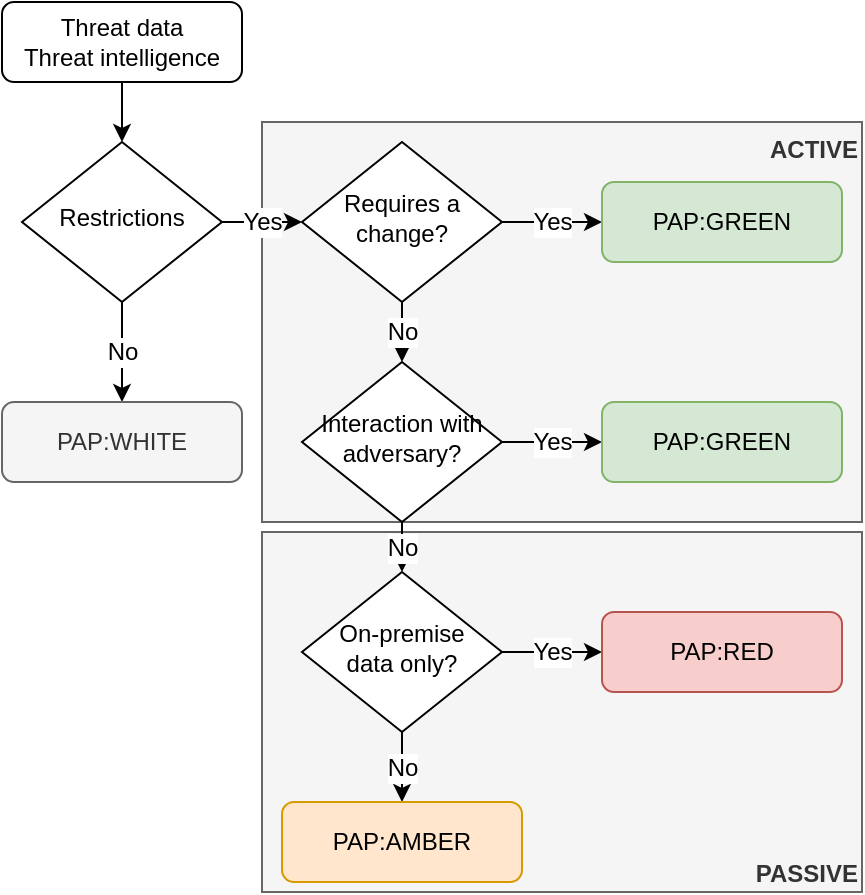 <mxfile version="13.9.9" type="device"><diagram id="C5RBs43oDa-KdzZeNtuy" name="Page-1"><mxGraphModel dx="1042" dy="701" grid="1" gridSize="10" guides="1" tooltips="1" connect="1" arrows="1" fold="1" page="1" pageScale="1" pageWidth="827" pageHeight="1169" math="0" shadow="0"><root><mxCell id="WIyWlLk6GJQsqaUBKTNV-0"/><mxCell id="WIyWlLk6GJQsqaUBKTNV-1" parent="WIyWlLk6GJQsqaUBKTNV-0"/><mxCell id="EYtopWCXMSCDdsDf5Cbt-3" value="PASSIVE" style="rounded=0;whiteSpace=wrap;html=1;align=right;horizontal=1;verticalAlign=bottom;fontStyle=1;fillColor=#f5f5f5;strokeColor=#666666;fontColor=#333333;" vertex="1" parent="WIyWlLk6GJQsqaUBKTNV-1"><mxGeometry x="150" y="365" width="300" height="180" as="geometry"/></mxCell><mxCell id="EYtopWCXMSCDdsDf5Cbt-2" value="ACTIVE" style="rounded=0;whiteSpace=wrap;html=1;align=right;horizontal=1;verticalAlign=top;fontStyle=1;fillColor=#f5f5f5;strokeColor=#666666;fontColor=#333333;" vertex="1" parent="WIyWlLk6GJQsqaUBKTNV-1"><mxGeometry x="150" y="160" width="300" height="200" as="geometry"/></mxCell><mxCell id="EYtopWCXMSCDdsDf5Cbt-8" value="Yes" style="edgeStyle=orthogonalEdgeStyle;rounded=0;orthogonalLoop=1;jettySize=auto;html=1;fontSize=12;" edge="1" parent="WIyWlLk6GJQsqaUBKTNV-1" source="WIyWlLk6GJQsqaUBKTNV-6" target="WIyWlLk6GJQsqaUBKTNV-7"><mxGeometry relative="1" as="geometry"/></mxCell><mxCell id="EYtopWCXMSCDdsDf5Cbt-12" value="No" style="edgeStyle=orthogonalEdgeStyle;rounded=0;orthogonalLoop=1;jettySize=auto;html=1;fontSize=12;" edge="1" parent="WIyWlLk6GJQsqaUBKTNV-1" source="WIyWlLk6GJQsqaUBKTNV-6" target="EYtopWCXMSCDdsDf5Cbt-4"><mxGeometry relative="1" as="geometry"/></mxCell><mxCell id="WIyWlLk6GJQsqaUBKTNV-6" value="Requires a &lt;br style=&quot;font-size: 12px;&quot;&gt;change?" style="rhombus;whiteSpace=wrap;html=1;shadow=0;fontFamily=Helvetica;fontSize=12;align=center;strokeWidth=1;spacing=6;spacingTop=-4;" parent="WIyWlLk6GJQsqaUBKTNV-1" vertex="1"><mxGeometry x="170" y="170" width="100" height="80" as="geometry"/></mxCell><mxCell id="WIyWlLk6GJQsqaUBKTNV-7" value="PAP:GREEN" style="rounded=1;whiteSpace=wrap;html=1;fontSize=12;glass=0;strokeWidth=1;shadow=0;fillColor=#d5e8d4;strokeColor=#82b366;" parent="WIyWlLk6GJQsqaUBKTNV-1" vertex="1"><mxGeometry x="320" y="190" width="120" height="40" as="geometry"/></mxCell><mxCell id="EYtopWCXMSCDdsDf5Cbt-17" value="Yes" style="edgeStyle=orthogonalEdgeStyle;rounded=0;orthogonalLoop=1;jettySize=auto;html=1;fontSize=12;" edge="1" parent="WIyWlLk6GJQsqaUBKTNV-1" source="WIyWlLk6GJQsqaUBKTNV-10" target="WIyWlLk6GJQsqaUBKTNV-12"><mxGeometry relative="1" as="geometry"/></mxCell><mxCell id="EYtopWCXMSCDdsDf5Cbt-18" value="No" style="edgeStyle=orthogonalEdgeStyle;rounded=0;orthogonalLoop=1;jettySize=auto;html=1;fontSize=12;" edge="1" parent="WIyWlLk6GJQsqaUBKTNV-1" source="WIyWlLk6GJQsqaUBKTNV-10" target="WIyWlLk6GJQsqaUBKTNV-11"><mxGeometry relative="1" as="geometry"/></mxCell><mxCell id="WIyWlLk6GJQsqaUBKTNV-10" value="On-premise &lt;br style=&quot;font-size: 12px;&quot;&gt;data only?" style="rhombus;whiteSpace=wrap;html=1;shadow=0;fontFamily=Helvetica;fontSize=12;align=center;strokeWidth=1;spacing=6;spacingTop=-4;" parent="WIyWlLk6GJQsqaUBKTNV-1" vertex="1"><mxGeometry x="170" y="385" width="100" height="80" as="geometry"/></mxCell><mxCell id="WIyWlLk6GJQsqaUBKTNV-11" value="PAP:AMBER" style="rounded=1;whiteSpace=wrap;html=1;fontSize=12;glass=0;strokeWidth=1;shadow=0;fillColor=#ffe6cc;strokeColor=#d79b00;" parent="WIyWlLk6GJQsqaUBKTNV-1" vertex="1"><mxGeometry x="160" y="500" width="120" height="40" as="geometry"/></mxCell><mxCell id="WIyWlLk6GJQsqaUBKTNV-12" value="PAP:RED" style="rounded=1;whiteSpace=wrap;html=1;fontSize=12;glass=0;strokeWidth=1;shadow=0;fillColor=#f8cecc;strokeColor=#b85450;" parent="WIyWlLk6GJQsqaUBKTNV-1" vertex="1"><mxGeometry x="320" y="405" width="120" height="40" as="geometry"/></mxCell><mxCell id="EYtopWCXMSCDdsDf5Cbt-7" value="Yes" style="edgeStyle=orthogonalEdgeStyle;rounded=0;orthogonalLoop=1;jettySize=auto;html=1;fontSize=12;" edge="1" parent="WIyWlLk6GJQsqaUBKTNV-1" source="EYtopWCXMSCDdsDf5Cbt-4" target="EYtopWCXMSCDdsDf5Cbt-6"><mxGeometry relative="1" as="geometry"/></mxCell><mxCell id="EYtopWCXMSCDdsDf5Cbt-13" value="No" style="edgeStyle=orthogonalEdgeStyle;rounded=0;orthogonalLoop=1;jettySize=auto;html=1;fontSize=12;" edge="1" parent="WIyWlLk6GJQsqaUBKTNV-1" source="EYtopWCXMSCDdsDf5Cbt-4" target="WIyWlLk6GJQsqaUBKTNV-10"><mxGeometry relative="1" as="geometry"/></mxCell><mxCell id="EYtopWCXMSCDdsDf5Cbt-4" value="Interaction with adversary?" style="rhombus;whiteSpace=wrap;html=1;shadow=0;fontFamily=Helvetica;fontSize=12;align=center;strokeWidth=1;spacing=6;spacingTop=-4;" vertex="1" parent="WIyWlLk6GJQsqaUBKTNV-1"><mxGeometry x="170" y="280" width="100" height="80" as="geometry"/></mxCell><mxCell id="EYtopWCXMSCDdsDf5Cbt-6" value="PAP:GREEN" style="rounded=1;whiteSpace=wrap;html=1;fontSize=12;glass=0;strokeWidth=1;shadow=0;fillColor=#d5e8d4;strokeColor=#82b366;" vertex="1" parent="WIyWlLk6GJQsqaUBKTNV-1"><mxGeometry x="320" y="300" width="120" height="40" as="geometry"/></mxCell><mxCell id="EYtopWCXMSCDdsDf5Cbt-24" value="Yes" style="edgeStyle=orthogonalEdgeStyle;rounded=0;orthogonalLoop=1;jettySize=auto;html=1;fontSize=12;" edge="1" parent="WIyWlLk6GJQsqaUBKTNV-1" source="EYtopWCXMSCDdsDf5Cbt-22" target="WIyWlLk6GJQsqaUBKTNV-6"><mxGeometry relative="1" as="geometry"/></mxCell><mxCell id="EYtopWCXMSCDdsDf5Cbt-28" value="No" style="edgeStyle=orthogonalEdgeStyle;rounded=0;orthogonalLoop=1;jettySize=auto;html=1;fontSize=12;" edge="1" parent="WIyWlLk6GJQsqaUBKTNV-1" source="EYtopWCXMSCDdsDf5Cbt-22" target="EYtopWCXMSCDdsDf5Cbt-27"><mxGeometry relative="1" as="geometry"/></mxCell><mxCell id="EYtopWCXMSCDdsDf5Cbt-22" value="Restrictions" style="rhombus;whiteSpace=wrap;html=1;shadow=0;fontFamily=Helvetica;fontSize=12;align=center;strokeWidth=1;spacing=6;spacingTop=-4;" vertex="1" parent="WIyWlLk6GJQsqaUBKTNV-1"><mxGeometry x="30" y="170" width="100" height="80" as="geometry"/></mxCell><mxCell id="EYtopWCXMSCDdsDf5Cbt-27" value="PAP:WHITE" style="rounded=1;whiteSpace=wrap;html=1;fontSize=12;glass=0;strokeWidth=1;shadow=0;fillColor=#f5f5f5;strokeColor=#666666;fontColor=#333333;" vertex="1" parent="WIyWlLk6GJQsqaUBKTNV-1"><mxGeometry x="20" y="300" width="120" height="40" as="geometry"/></mxCell><mxCell id="EYtopWCXMSCDdsDf5Cbt-30" value="" style="edgeStyle=orthogonalEdgeStyle;rounded=0;orthogonalLoop=1;jettySize=auto;html=1;fontSize=12;" edge="1" parent="WIyWlLk6GJQsqaUBKTNV-1" source="EYtopWCXMSCDdsDf5Cbt-29" target="EYtopWCXMSCDdsDf5Cbt-22"><mxGeometry relative="1" as="geometry"/></mxCell><mxCell id="EYtopWCXMSCDdsDf5Cbt-29" value="Threat data&lt;br&gt;Threat intelligence" style="rounded=1;whiteSpace=wrap;html=1;fontSize=12;glass=0;strokeWidth=1;shadow=0;" vertex="1" parent="WIyWlLk6GJQsqaUBKTNV-1"><mxGeometry x="20" y="100" width="120" height="40" as="geometry"/></mxCell></root></mxGraphModel></diagram></mxfile>